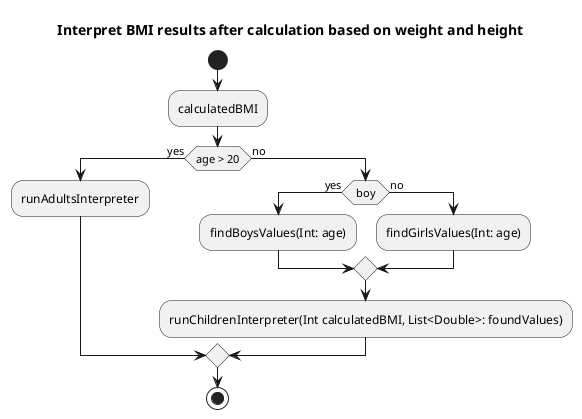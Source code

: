 @startuml
title: Interpret BMI results after calculation based on weight and height
start
:calculatedBMI;
if (age > 20) then (yes)
    :runAdultsInterpreter;
else (no)
    if (boy) then (yes)
        :findBoysValues(Int: age);
    else (no)
        :findGirlsValues(Int: age);
    endif
    :runChildrenInterpreter(Int calculatedBMI, List<Double>: foundValues);
endif
stop
@enduml